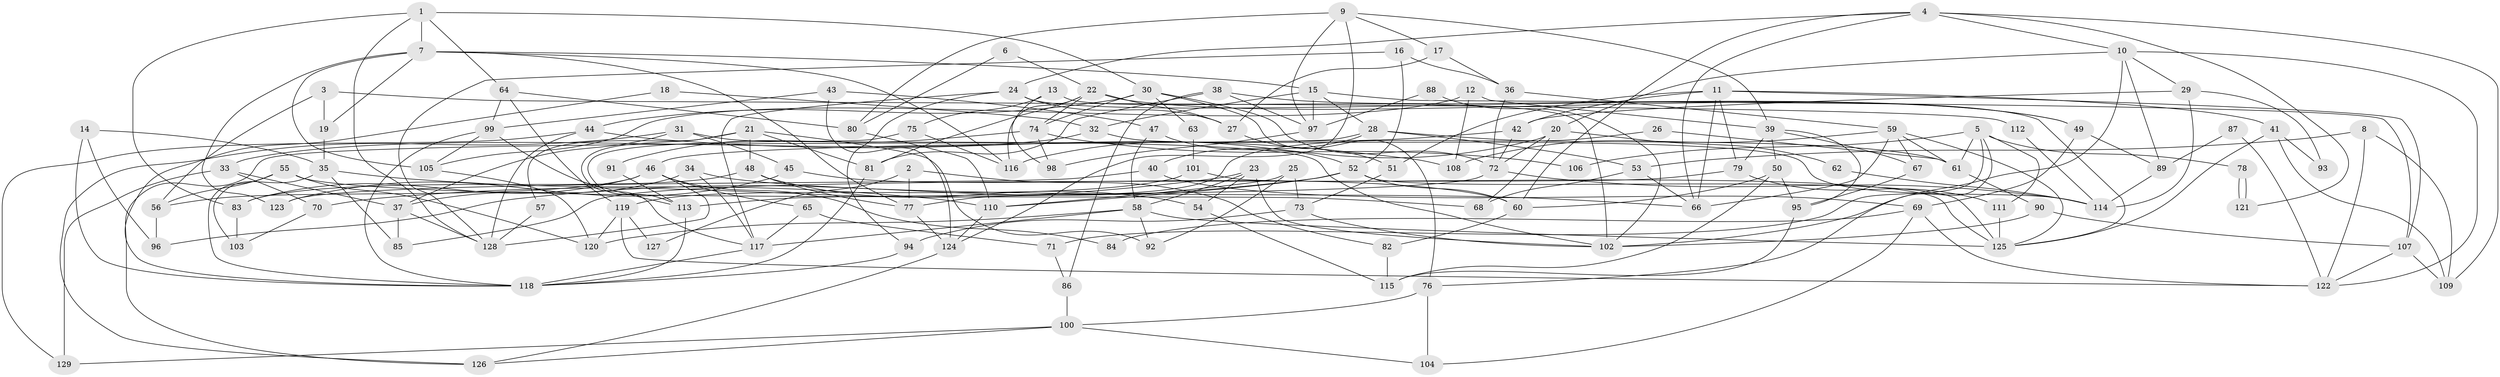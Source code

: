 // coarse degree distribution, {2: 0.15789473684210525, 3: 0.10526315789473684, 5: 0.13157894736842105, 7: 0.10526315789473684, 9: 0.05263157894736842, 6: 0.15789473684210525, 4: 0.10526315789473684, 10: 0.05263157894736842, 8: 0.05263157894736842, 13: 0.05263157894736842, 1: 0.02631578947368421}
// Generated by graph-tools (version 1.1) at 2025/54/03/04/25 21:54:30]
// undirected, 129 vertices, 258 edges
graph export_dot {
graph [start="1"]
  node [color=gray90,style=filled];
  1;
  2;
  3;
  4;
  5;
  6;
  7;
  8;
  9;
  10;
  11;
  12;
  13;
  14;
  15;
  16;
  17;
  18;
  19;
  20;
  21;
  22;
  23;
  24;
  25;
  26;
  27;
  28;
  29;
  30;
  31;
  32;
  33;
  34;
  35;
  36;
  37;
  38;
  39;
  40;
  41;
  42;
  43;
  44;
  45;
  46;
  47;
  48;
  49;
  50;
  51;
  52;
  53;
  54;
  55;
  56;
  57;
  58;
  59;
  60;
  61;
  62;
  63;
  64;
  65;
  66;
  67;
  68;
  69;
  70;
  71;
  72;
  73;
  74;
  75;
  76;
  77;
  78;
  79;
  80;
  81;
  82;
  83;
  84;
  85;
  86;
  87;
  88;
  89;
  90;
  91;
  92;
  93;
  94;
  95;
  96;
  97;
  98;
  99;
  100;
  101;
  102;
  103;
  104;
  105;
  106;
  107;
  108;
  109;
  110;
  111;
  112;
  113;
  114;
  115;
  116;
  117;
  118;
  119;
  120;
  121;
  122;
  123;
  124;
  125;
  126;
  127;
  128;
  129;
  1 -- 7;
  1 -- 30;
  1 -- 64;
  1 -- 83;
  1 -- 128;
  2 -- 77;
  2 -- 82;
  2 -- 127;
  3 -- 19;
  3 -- 56;
  3 -- 112;
  4 -- 66;
  4 -- 24;
  4 -- 10;
  4 -- 60;
  4 -- 109;
  4 -- 121;
  5 -- 111;
  5 -- 61;
  5 -- 71;
  5 -- 76;
  5 -- 78;
  5 -- 106;
  6 -- 80;
  6 -- 22;
  7 -- 77;
  7 -- 105;
  7 -- 15;
  7 -- 19;
  7 -- 116;
  7 -- 123;
  8 -- 109;
  8 -- 53;
  8 -- 122;
  9 -- 17;
  9 -- 80;
  9 -- 39;
  9 -- 97;
  9 -- 124;
  10 -- 122;
  10 -- 20;
  10 -- 29;
  10 -- 89;
  10 -- 102;
  11 -- 41;
  11 -- 79;
  11 -- 42;
  11 -- 51;
  11 -- 66;
  11 -- 107;
  12 -- 108;
  12 -- 39;
  12 -- 105;
  13 -- 75;
  13 -- 102;
  13 -- 98;
  14 -- 118;
  14 -- 35;
  14 -- 96;
  15 -- 97;
  15 -- 28;
  15 -- 32;
  15 -- 107;
  16 -- 52;
  16 -- 128;
  16 -- 36;
  17 -- 27;
  17 -- 36;
  18 -- 32;
  18 -- 118;
  19 -- 35;
  20 -- 72;
  20 -- 62;
  20 -- 68;
  20 -- 116;
  21 -- 81;
  21 -- 92;
  21 -- 48;
  21 -- 57;
  21 -- 117;
  22 -- 116;
  22 -- 74;
  22 -- 27;
  22 -- 49;
  22 -- 81;
  23 -- 58;
  23 -- 102;
  23 -- 54;
  23 -- 70;
  24 -- 117;
  24 -- 94;
  24 -- 27;
  24 -- 125;
  25 -- 110;
  25 -- 73;
  25 -- 92;
  26 -- 77;
  26 -- 61;
  27 -- 51;
  28 -- 40;
  28 -- 53;
  28 -- 61;
  28 -- 126;
  29 -- 42;
  29 -- 93;
  29 -- 114;
  30 -- 76;
  30 -- 72;
  30 -- 44;
  30 -- 63;
  30 -- 74;
  31 -- 126;
  31 -- 102;
  31 -- 37;
  31 -- 45;
  32 -- 114;
  32 -- 33;
  33 -- 37;
  33 -- 70;
  33 -- 129;
  34 -- 37;
  34 -- 66;
  34 -- 117;
  35 -- 110;
  35 -- 103;
  35 -- 85;
  36 -- 59;
  36 -- 72;
  37 -- 128;
  37 -- 85;
  38 -- 49;
  38 -- 81;
  38 -- 86;
  38 -- 97;
  39 -- 95;
  39 -- 50;
  39 -- 67;
  39 -- 79;
  40 -- 69;
  40 -- 123;
  41 -- 109;
  41 -- 125;
  41 -- 93;
  42 -- 72;
  42 -- 46;
  43 -- 124;
  43 -- 47;
  43 -- 99;
  44 -- 128;
  44 -- 108;
  44 -- 129;
  45 -- 60;
  45 -- 123;
  46 -- 65;
  46 -- 56;
  46 -- 83;
  46 -- 84;
  46 -- 128;
  47 -- 58;
  47 -- 52;
  48 -- 83;
  48 -- 54;
  48 -- 77;
  49 -- 89;
  49 -- 69;
  50 -- 115;
  50 -- 60;
  50 -- 95;
  51 -- 73;
  52 -- 96;
  52 -- 60;
  52 -- 110;
  52 -- 125;
  53 -- 68;
  53 -- 66;
  54 -- 115;
  55 -- 118;
  55 -- 120;
  55 -- 56;
  55 -- 68;
  56 -- 96;
  57 -- 128;
  58 -- 125;
  58 -- 117;
  58 -- 92;
  58 -- 120;
  59 -- 125;
  59 -- 66;
  59 -- 61;
  59 -- 67;
  59 -- 108;
  60 -- 82;
  61 -- 90;
  62 -- 114;
  63 -- 101;
  64 -- 119;
  64 -- 80;
  64 -- 99;
  65 -- 71;
  65 -- 117;
  67 -- 95;
  69 -- 122;
  69 -- 84;
  69 -- 104;
  70 -- 103;
  71 -- 86;
  72 -- 113;
  72 -- 114;
  73 -- 102;
  73 -- 94;
  74 -- 98;
  74 -- 91;
  74 -- 106;
  75 -- 113;
  75 -- 116;
  76 -- 104;
  76 -- 100;
  77 -- 124;
  78 -- 121;
  78 -- 121;
  79 -- 85;
  79 -- 111;
  80 -- 110;
  81 -- 118;
  82 -- 115;
  83 -- 103;
  86 -- 100;
  87 -- 89;
  87 -- 122;
  88 -- 97;
  88 -- 102;
  89 -- 114;
  90 -- 107;
  90 -- 102;
  91 -- 113;
  94 -- 118;
  95 -- 115;
  97 -- 98;
  99 -- 105;
  99 -- 113;
  99 -- 118;
  100 -- 129;
  100 -- 104;
  100 -- 126;
  101 -- 125;
  101 -- 119;
  105 -- 120;
  107 -- 109;
  107 -- 122;
  110 -- 124;
  111 -- 125;
  112 -- 114;
  113 -- 118;
  117 -- 118;
  119 -- 122;
  119 -- 120;
  119 -- 127;
  124 -- 126;
}
